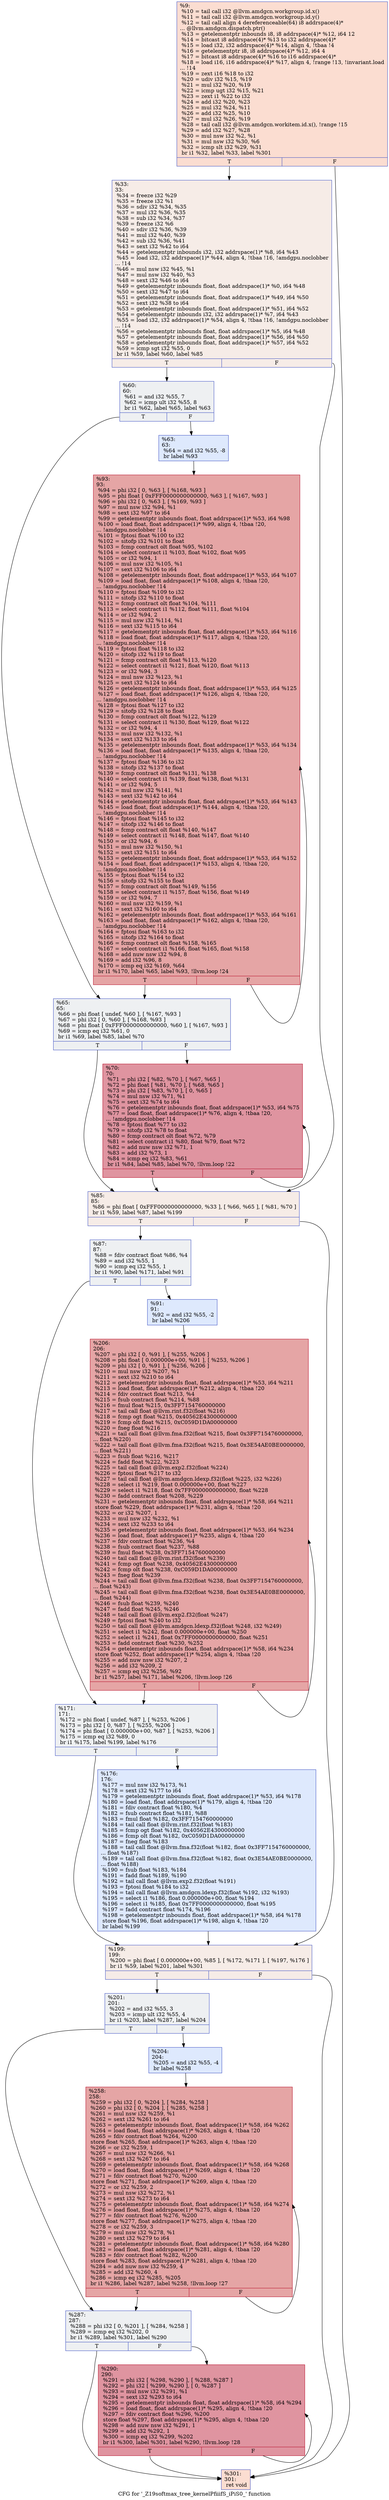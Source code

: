 digraph "CFG for '_Z19softmax_tree_kernelPfiiifS_iPiS0_' function" {
	label="CFG for '_Z19softmax_tree_kernelPfiiifS_iPiS0_' function";

	Node0x53169f0 [shape=record,color="#3d50c3ff", style=filled, fillcolor="#f7b39670",label="{%9:\l  %10 = tail call i32 @llvm.amdgcn.workgroup.id.x()\l  %11 = tail call i32 @llvm.amdgcn.workgroup.id.y()\l  %12 = tail call align 4 dereferenceable(64) i8 addrspace(4)*\l... @llvm.amdgcn.dispatch.ptr()\l  %13 = getelementptr inbounds i8, i8 addrspace(4)* %12, i64 12\l  %14 = bitcast i8 addrspace(4)* %13 to i32 addrspace(4)*\l  %15 = load i32, i32 addrspace(4)* %14, align 4, !tbaa !4\l  %16 = getelementptr i8, i8 addrspace(4)* %12, i64 4\l  %17 = bitcast i8 addrspace(4)* %16 to i16 addrspace(4)*\l  %18 = load i16, i16 addrspace(4)* %17, align 4, !range !13, !invariant.load\l... !14\l  %19 = zext i16 %18 to i32\l  %20 = udiv i32 %15, %19\l  %21 = mul i32 %20, %19\l  %22 = icmp ugt i32 %15, %21\l  %23 = zext i1 %22 to i32\l  %24 = add i32 %20, %23\l  %25 = mul i32 %24, %11\l  %26 = add i32 %25, %10\l  %27 = mul i32 %26, %19\l  %28 = tail call i32 @llvm.amdgcn.workitem.id.x(), !range !15\l  %29 = add i32 %27, %28\l  %30 = mul nsw i32 %2, %1\l  %31 = mul nsw i32 %30, %6\l  %32 = icmp slt i32 %29, %31\l  br i1 %32, label %33, label %301\l|{<s0>T|<s1>F}}"];
	Node0x53169f0:s0 -> Node0x5318fd0;
	Node0x53169f0:s1 -> Node0x5319060;
	Node0x5318fd0 [shape=record,color="#3d50c3ff", style=filled, fillcolor="#ead5c970",label="{%33:\l33:                                               \l  %34 = freeze i32 %29\l  %35 = freeze i32 %1\l  %36 = sdiv i32 %34, %35\l  %37 = mul i32 %36, %35\l  %38 = sub i32 %34, %37\l  %39 = freeze i32 %6\l  %40 = sdiv i32 %36, %39\l  %41 = mul i32 %40, %39\l  %42 = sub i32 %36, %41\l  %43 = sext i32 %42 to i64\l  %44 = getelementptr inbounds i32, i32 addrspace(1)* %8, i64 %43\l  %45 = load i32, i32 addrspace(1)* %44, align 4, !tbaa !16, !amdgpu.noclobber\l... !14\l  %46 = mul nsw i32 %45, %1\l  %47 = mul nsw i32 %40, %3\l  %48 = sext i32 %46 to i64\l  %49 = getelementptr inbounds float, float addrspace(1)* %0, i64 %48\l  %50 = sext i32 %47 to i64\l  %51 = getelementptr inbounds float, float addrspace(1)* %49, i64 %50\l  %52 = sext i32 %38 to i64\l  %53 = getelementptr inbounds float, float addrspace(1)* %51, i64 %52\l  %54 = getelementptr inbounds i32, i32 addrspace(1)* %7, i64 %43\l  %55 = load i32, i32 addrspace(1)* %54, align 4, !tbaa !16, !amdgpu.noclobber\l... !14\l  %56 = getelementptr inbounds float, float addrspace(1)* %5, i64 %48\l  %57 = getelementptr inbounds float, float addrspace(1)* %56, i64 %50\l  %58 = getelementptr inbounds float, float addrspace(1)* %57, i64 %52\l  %59 = icmp sgt i32 %55, 0\l  br i1 %59, label %60, label %85\l|{<s0>T|<s1>F}}"];
	Node0x5318fd0:s0 -> Node0x531bd90;
	Node0x5318fd0:s1 -> Node0x531be20;
	Node0x531bd90 [shape=record,color="#3d50c3ff", style=filled, fillcolor="#d9dce170",label="{%60:\l60:                                               \l  %61 = and i32 %55, 7\l  %62 = icmp ult i32 %55, 8\l  br i1 %62, label %65, label %63\l|{<s0>T|<s1>F}}"];
	Node0x531bd90:s0 -> Node0x531c0b0;
	Node0x531bd90:s1 -> Node0x531c100;
	Node0x531c100 [shape=record,color="#3d50c3ff", style=filled, fillcolor="#b5cdfa70",label="{%63:\l63:                                               \l  %64 = and i32 %55, -8\l  br label %93\l}"];
	Node0x531c100 -> Node0x5319eb0;
	Node0x531c0b0 [shape=record,color="#3d50c3ff", style=filled, fillcolor="#d9dce170",label="{%65:\l65:                                               \l  %66 = phi float [ undef, %60 ], [ %167, %93 ]\l  %67 = phi i32 [ 0, %60 ], [ %168, %93 ]\l  %68 = phi float [ 0xFFF0000000000000, %60 ], [ %167, %93 ]\l  %69 = icmp eq i32 %61, 0\l  br i1 %69, label %85, label %70\l|{<s0>T|<s1>F}}"];
	Node0x531c0b0:s0 -> Node0x531be20;
	Node0x531c0b0:s1 -> Node0x531d7a0;
	Node0x531d7a0 [shape=record,color="#b70d28ff", style=filled, fillcolor="#b70d2870",label="{%70:\l70:                                               \l  %71 = phi i32 [ %82, %70 ], [ %67, %65 ]\l  %72 = phi float [ %81, %70 ], [ %68, %65 ]\l  %73 = phi i32 [ %83, %70 ], [ 0, %65 ]\l  %74 = mul nsw i32 %71, %1\l  %75 = sext i32 %74 to i64\l  %76 = getelementptr inbounds float, float addrspace(1)* %53, i64 %75\l  %77 = load float, float addrspace(1)* %76, align 4, !tbaa !20,\l... !amdgpu.noclobber !14\l  %78 = fptosi float %77 to i32\l  %79 = sitofp i32 %78 to float\l  %80 = fcmp contract olt float %72, %79\l  %81 = select contract i1 %80, float %79, float %72\l  %82 = add nuw nsw i32 %71, 1\l  %83 = add i32 %73, 1\l  %84 = icmp eq i32 %83, %61\l  br i1 %84, label %85, label %70, !llvm.loop !22\l|{<s0>T|<s1>F}}"];
	Node0x531d7a0:s0 -> Node0x531be20;
	Node0x531d7a0:s1 -> Node0x531d7a0;
	Node0x531be20 [shape=record,color="#3d50c3ff", style=filled, fillcolor="#ead5c970",label="{%85:\l85:                                               \l  %86 = phi float [ 0xFFF0000000000000, %33 ], [ %66, %65 ], [ %81, %70 ]\l  br i1 %59, label %87, label %199\l|{<s0>T|<s1>F}}"];
	Node0x531be20:s0 -> Node0x531e560;
	Node0x531be20:s1 -> Node0x531e5b0;
	Node0x531e560 [shape=record,color="#3d50c3ff", style=filled, fillcolor="#d9dce170",label="{%87:\l87:                                               \l  %88 = fdiv contract float %86, %4\l  %89 = and i32 %55, 1\l  %90 = icmp eq i32 %55, 1\l  br i1 %90, label %171, label %91\l|{<s0>T|<s1>F}}"];
	Node0x531e560:s0 -> Node0x531e8a0;
	Node0x531e560:s1 -> Node0x531e8f0;
	Node0x531e8f0 [shape=record,color="#3d50c3ff", style=filled, fillcolor="#b5cdfa70",label="{%91:\l91:                                               \l  %92 = and i32 %55, -2\l  br label %206\l}"];
	Node0x531e8f0 -> Node0x531eac0;
	Node0x5319eb0 [shape=record,color="#b70d28ff", style=filled, fillcolor="#c5333470",label="{%93:\l93:                                               \l  %94 = phi i32 [ 0, %63 ], [ %168, %93 ]\l  %95 = phi float [ 0xFFF0000000000000, %63 ], [ %167, %93 ]\l  %96 = phi i32 [ 0, %63 ], [ %169, %93 ]\l  %97 = mul nsw i32 %94, %1\l  %98 = sext i32 %97 to i64\l  %99 = getelementptr inbounds float, float addrspace(1)* %53, i64 %98\l  %100 = load float, float addrspace(1)* %99, align 4, !tbaa !20,\l... !amdgpu.noclobber !14\l  %101 = fptosi float %100 to i32\l  %102 = sitofp i32 %101 to float\l  %103 = fcmp contract olt float %95, %102\l  %104 = select contract i1 %103, float %102, float %95\l  %105 = or i32 %94, 1\l  %106 = mul nsw i32 %105, %1\l  %107 = sext i32 %106 to i64\l  %108 = getelementptr inbounds float, float addrspace(1)* %53, i64 %107\l  %109 = load float, float addrspace(1)* %108, align 4, !tbaa !20,\l... !amdgpu.noclobber !14\l  %110 = fptosi float %109 to i32\l  %111 = sitofp i32 %110 to float\l  %112 = fcmp contract olt float %104, %111\l  %113 = select contract i1 %112, float %111, float %104\l  %114 = or i32 %94, 2\l  %115 = mul nsw i32 %114, %1\l  %116 = sext i32 %115 to i64\l  %117 = getelementptr inbounds float, float addrspace(1)* %53, i64 %116\l  %118 = load float, float addrspace(1)* %117, align 4, !tbaa !20,\l... !amdgpu.noclobber !14\l  %119 = fptosi float %118 to i32\l  %120 = sitofp i32 %119 to float\l  %121 = fcmp contract olt float %113, %120\l  %122 = select contract i1 %121, float %120, float %113\l  %123 = or i32 %94, 3\l  %124 = mul nsw i32 %123, %1\l  %125 = sext i32 %124 to i64\l  %126 = getelementptr inbounds float, float addrspace(1)* %53, i64 %125\l  %127 = load float, float addrspace(1)* %126, align 4, !tbaa !20,\l... !amdgpu.noclobber !14\l  %128 = fptosi float %127 to i32\l  %129 = sitofp i32 %128 to float\l  %130 = fcmp contract olt float %122, %129\l  %131 = select contract i1 %130, float %129, float %122\l  %132 = or i32 %94, 4\l  %133 = mul nsw i32 %132, %1\l  %134 = sext i32 %133 to i64\l  %135 = getelementptr inbounds float, float addrspace(1)* %53, i64 %134\l  %136 = load float, float addrspace(1)* %135, align 4, !tbaa !20,\l... !amdgpu.noclobber !14\l  %137 = fptosi float %136 to i32\l  %138 = sitofp i32 %137 to float\l  %139 = fcmp contract olt float %131, %138\l  %140 = select contract i1 %139, float %138, float %131\l  %141 = or i32 %94, 5\l  %142 = mul nsw i32 %141, %1\l  %143 = sext i32 %142 to i64\l  %144 = getelementptr inbounds float, float addrspace(1)* %53, i64 %143\l  %145 = load float, float addrspace(1)* %144, align 4, !tbaa !20,\l... !amdgpu.noclobber !14\l  %146 = fptosi float %145 to i32\l  %147 = sitofp i32 %146 to float\l  %148 = fcmp contract olt float %140, %147\l  %149 = select contract i1 %148, float %147, float %140\l  %150 = or i32 %94, 6\l  %151 = mul nsw i32 %150, %1\l  %152 = sext i32 %151 to i64\l  %153 = getelementptr inbounds float, float addrspace(1)* %53, i64 %152\l  %154 = load float, float addrspace(1)* %153, align 4, !tbaa !20,\l... !amdgpu.noclobber !14\l  %155 = fptosi float %154 to i32\l  %156 = sitofp i32 %155 to float\l  %157 = fcmp contract olt float %149, %156\l  %158 = select contract i1 %157, float %156, float %149\l  %159 = or i32 %94, 7\l  %160 = mul nsw i32 %159, %1\l  %161 = sext i32 %160 to i64\l  %162 = getelementptr inbounds float, float addrspace(1)* %53, i64 %161\l  %163 = load float, float addrspace(1)* %162, align 4, !tbaa !20,\l... !amdgpu.noclobber !14\l  %164 = fptosi float %163 to i32\l  %165 = sitofp i32 %164 to float\l  %166 = fcmp contract olt float %158, %165\l  %167 = select contract i1 %166, float %165, float %158\l  %168 = add nuw nsw i32 %94, 8\l  %169 = add i32 %96, 8\l  %170 = icmp eq i32 %169, %64\l  br i1 %170, label %65, label %93, !llvm.loop !24\l|{<s0>T|<s1>F}}"];
	Node0x5319eb0:s0 -> Node0x531c0b0;
	Node0x5319eb0:s1 -> Node0x5319eb0;
	Node0x531e8a0 [shape=record,color="#3d50c3ff", style=filled, fillcolor="#d9dce170",label="{%171:\l171:                                              \l  %172 = phi float [ undef, %87 ], [ %253, %206 ]\l  %173 = phi i32 [ 0, %87 ], [ %255, %206 ]\l  %174 = phi float [ 0.000000e+00, %87 ], [ %253, %206 ]\l  %175 = icmp eq i32 %89, 0\l  br i1 %175, label %199, label %176\l|{<s0>T|<s1>F}}"];
	Node0x531e8a0:s0 -> Node0x531e5b0;
	Node0x531e8a0:s1 -> Node0x53225c0;
	Node0x53225c0 [shape=record,color="#3d50c3ff", style=filled, fillcolor="#b5cdfa70",label="{%176:\l176:                                              \l  %177 = mul nsw i32 %173, %1\l  %178 = sext i32 %177 to i64\l  %179 = getelementptr inbounds float, float addrspace(1)* %53, i64 %178\l  %180 = load float, float addrspace(1)* %179, align 4, !tbaa !20\l  %181 = fdiv contract float %180, %4\l  %182 = fsub contract float %181, %88\l  %183 = fmul float %182, 0x3FF7154760000000\l  %184 = tail call float @llvm.rint.f32(float %183)\l  %185 = fcmp ogt float %182, 0x40562E4300000000\l  %186 = fcmp olt float %182, 0xC059D1DA00000000\l  %187 = fneg float %183\l  %188 = tail call float @llvm.fma.f32(float %182, float 0x3FF7154760000000,\l... float %187)\l  %189 = tail call float @llvm.fma.f32(float %182, float 0x3E54AE0BE0000000,\l... float %188)\l  %190 = fsub float %183, %184\l  %191 = fadd float %189, %190\l  %192 = tail call float @llvm.exp2.f32(float %191)\l  %193 = fptosi float %184 to i32\l  %194 = tail call float @llvm.amdgcn.ldexp.f32(float %192, i32 %193)\l  %195 = select i1 %186, float 0.000000e+00, float %194\l  %196 = select i1 %185, float 0x7FF0000000000000, float %195\l  %197 = fadd contract float %174, %196\l  %198 = getelementptr inbounds float, float addrspace(1)* %58, i64 %178\l  store float %196, float addrspace(1)* %198, align 4, !tbaa !20\l  br label %199\l}"];
	Node0x53225c0 -> Node0x531e5b0;
	Node0x531e5b0 [shape=record,color="#3d50c3ff", style=filled, fillcolor="#ead5c970",label="{%199:\l199:                                              \l  %200 = phi float [ 0.000000e+00, %85 ], [ %172, %171 ], [ %197, %176 ]\l  br i1 %59, label %201, label %301\l|{<s0>T|<s1>F}}"];
	Node0x531e5b0:s0 -> Node0x5323d90;
	Node0x531e5b0:s1 -> Node0x5319060;
	Node0x5323d90 [shape=record,color="#3d50c3ff", style=filled, fillcolor="#d9dce170",label="{%201:\l201:                                              \l  %202 = and i32 %55, 3\l  %203 = icmp ult i32 %55, 4\l  br i1 %203, label %287, label %204\l|{<s0>T|<s1>F}}"];
	Node0x5323d90:s0 -> Node0x5323fb0;
	Node0x5323d90:s1 -> Node0x5324000;
	Node0x5324000 [shape=record,color="#3d50c3ff", style=filled, fillcolor="#b5cdfa70",label="{%204:\l204:                                              \l  %205 = and i32 %55, -4\l  br label %258\l}"];
	Node0x5324000 -> Node0x53241d0;
	Node0x531eac0 [shape=record,color="#b70d28ff", style=filled, fillcolor="#c5333470",label="{%206:\l206:                                              \l  %207 = phi i32 [ 0, %91 ], [ %255, %206 ]\l  %208 = phi float [ 0.000000e+00, %91 ], [ %253, %206 ]\l  %209 = phi i32 [ 0, %91 ], [ %256, %206 ]\l  %210 = mul nsw i32 %207, %1\l  %211 = sext i32 %210 to i64\l  %212 = getelementptr inbounds float, float addrspace(1)* %53, i64 %211\l  %213 = load float, float addrspace(1)* %212, align 4, !tbaa !20\l  %214 = fdiv contract float %213, %4\l  %215 = fsub contract float %214, %88\l  %216 = fmul float %215, 0x3FF7154760000000\l  %217 = tail call float @llvm.rint.f32(float %216)\l  %218 = fcmp ogt float %215, 0x40562E4300000000\l  %219 = fcmp olt float %215, 0xC059D1DA00000000\l  %220 = fneg float %216\l  %221 = tail call float @llvm.fma.f32(float %215, float 0x3FF7154760000000,\l... float %220)\l  %222 = tail call float @llvm.fma.f32(float %215, float 0x3E54AE0BE0000000,\l... float %221)\l  %223 = fsub float %216, %217\l  %224 = fadd float %222, %223\l  %225 = tail call float @llvm.exp2.f32(float %224)\l  %226 = fptosi float %217 to i32\l  %227 = tail call float @llvm.amdgcn.ldexp.f32(float %225, i32 %226)\l  %228 = select i1 %219, float 0.000000e+00, float %227\l  %229 = select i1 %218, float 0x7FF0000000000000, float %228\l  %230 = fadd contract float %208, %229\l  %231 = getelementptr inbounds float, float addrspace(1)* %58, i64 %211\l  store float %229, float addrspace(1)* %231, align 4, !tbaa !20\l  %232 = or i32 %207, 1\l  %233 = mul nsw i32 %232, %1\l  %234 = sext i32 %233 to i64\l  %235 = getelementptr inbounds float, float addrspace(1)* %53, i64 %234\l  %236 = load float, float addrspace(1)* %235, align 4, !tbaa !20\l  %237 = fdiv contract float %236, %4\l  %238 = fsub contract float %237, %88\l  %239 = fmul float %238, 0x3FF7154760000000\l  %240 = tail call float @llvm.rint.f32(float %239)\l  %241 = fcmp ogt float %238, 0x40562E4300000000\l  %242 = fcmp olt float %238, 0xC059D1DA00000000\l  %243 = fneg float %239\l  %244 = tail call float @llvm.fma.f32(float %238, float 0x3FF7154760000000,\l... float %243)\l  %245 = tail call float @llvm.fma.f32(float %238, float 0x3E54AE0BE0000000,\l... float %244)\l  %246 = fsub float %239, %240\l  %247 = fadd float %245, %246\l  %248 = tail call float @llvm.exp2.f32(float %247)\l  %249 = fptosi float %240 to i32\l  %250 = tail call float @llvm.amdgcn.ldexp.f32(float %248, i32 %249)\l  %251 = select i1 %242, float 0.000000e+00, float %250\l  %252 = select i1 %241, float 0x7FF0000000000000, float %251\l  %253 = fadd contract float %230, %252\l  %254 = getelementptr inbounds float, float addrspace(1)* %58, i64 %234\l  store float %252, float addrspace(1)* %254, align 4, !tbaa !20\l  %255 = add nuw nsw i32 %207, 2\l  %256 = add i32 %209, 2\l  %257 = icmp eq i32 %256, %92\l  br i1 %257, label %171, label %206, !llvm.loop !26\l|{<s0>T|<s1>F}}"];
	Node0x531eac0:s0 -> Node0x531e8a0;
	Node0x531eac0:s1 -> Node0x531eac0;
	Node0x53241d0 [shape=record,color="#b70d28ff", style=filled, fillcolor="#c5333470",label="{%258:\l258:                                              \l  %259 = phi i32 [ 0, %204 ], [ %284, %258 ]\l  %260 = phi i32 [ 0, %204 ], [ %285, %258 ]\l  %261 = mul nsw i32 %259, %1\l  %262 = sext i32 %261 to i64\l  %263 = getelementptr inbounds float, float addrspace(1)* %58, i64 %262\l  %264 = load float, float addrspace(1)* %263, align 4, !tbaa !20\l  %265 = fdiv contract float %264, %200\l  store float %265, float addrspace(1)* %263, align 4, !tbaa !20\l  %266 = or i32 %259, 1\l  %267 = mul nsw i32 %266, %1\l  %268 = sext i32 %267 to i64\l  %269 = getelementptr inbounds float, float addrspace(1)* %58, i64 %268\l  %270 = load float, float addrspace(1)* %269, align 4, !tbaa !20\l  %271 = fdiv contract float %270, %200\l  store float %271, float addrspace(1)* %269, align 4, !tbaa !20\l  %272 = or i32 %259, 2\l  %273 = mul nsw i32 %272, %1\l  %274 = sext i32 %273 to i64\l  %275 = getelementptr inbounds float, float addrspace(1)* %58, i64 %274\l  %276 = load float, float addrspace(1)* %275, align 4, !tbaa !20\l  %277 = fdiv contract float %276, %200\l  store float %277, float addrspace(1)* %275, align 4, !tbaa !20\l  %278 = or i32 %259, 3\l  %279 = mul nsw i32 %278, %1\l  %280 = sext i32 %279 to i64\l  %281 = getelementptr inbounds float, float addrspace(1)* %58, i64 %280\l  %282 = load float, float addrspace(1)* %281, align 4, !tbaa !20\l  %283 = fdiv contract float %282, %200\l  store float %283, float addrspace(1)* %281, align 4, !tbaa !20\l  %284 = add nuw nsw i32 %259, 4\l  %285 = add i32 %260, 4\l  %286 = icmp eq i32 %285, %205\l  br i1 %286, label %287, label %258, !llvm.loop !27\l|{<s0>T|<s1>F}}"];
	Node0x53241d0:s0 -> Node0x5323fb0;
	Node0x53241d0:s1 -> Node0x53241d0;
	Node0x5323fb0 [shape=record,color="#3d50c3ff", style=filled, fillcolor="#d9dce170",label="{%287:\l287:                                              \l  %288 = phi i32 [ 0, %201 ], [ %284, %258 ]\l  %289 = icmp eq i32 %202, 0\l  br i1 %289, label %301, label %290\l|{<s0>T|<s1>F}}"];
	Node0x5323fb0:s0 -> Node0x5319060;
	Node0x5323fb0:s1 -> Node0x5328380;
	Node0x5328380 [shape=record,color="#b70d28ff", style=filled, fillcolor="#b70d2870",label="{%290:\l290:                                              \l  %291 = phi i32 [ %298, %290 ], [ %288, %287 ]\l  %292 = phi i32 [ %299, %290 ], [ 0, %287 ]\l  %293 = mul nsw i32 %291, %1\l  %294 = sext i32 %293 to i64\l  %295 = getelementptr inbounds float, float addrspace(1)* %58, i64 %294\l  %296 = load float, float addrspace(1)* %295, align 4, !tbaa !20\l  %297 = fdiv contract float %296, %200\l  store float %297, float addrspace(1)* %295, align 4, !tbaa !20\l  %298 = add nuw nsw i32 %291, 1\l  %299 = add i32 %292, 1\l  %300 = icmp eq i32 %299, %202\l  br i1 %300, label %301, label %290, !llvm.loop !28\l|{<s0>T|<s1>F}}"];
	Node0x5328380:s0 -> Node0x5319060;
	Node0x5328380:s1 -> Node0x5328380;
	Node0x5319060 [shape=record,color="#3d50c3ff", style=filled, fillcolor="#f7b39670",label="{%301:\l301:                                              \l  ret void\l}"];
}
